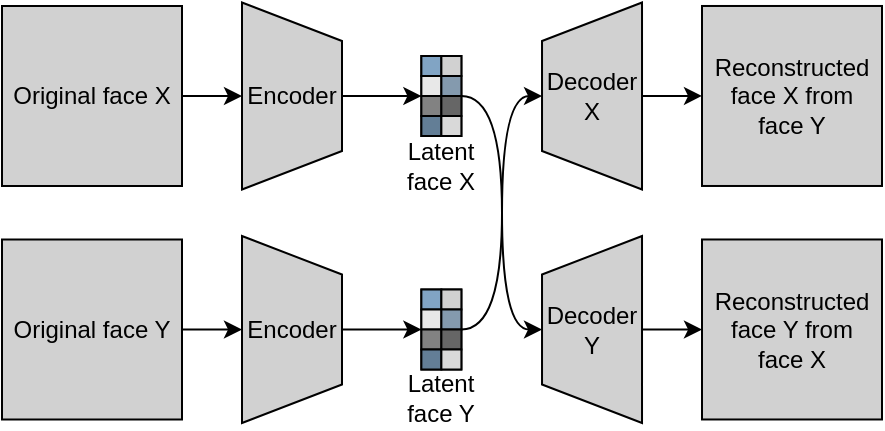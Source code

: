 <mxfile version="12.9.5" type="device"><diagram id="y7gRC29M_PY493ud9Zb6" name="Page-1"><mxGraphModel dx="593" dy="313" grid="1" gridSize="10" guides="1" tooltips="1" connect="1" arrows="1" fold="1" page="1" pageScale="1" pageWidth="827" pageHeight="1169" math="0" shadow="0"><root><mxCell id="0"/><mxCell id="1" parent="0"/><mxCell id="qMYnCC7xkL9lLSI5HF1o-70" style="edgeStyle=orthogonalEdgeStyle;rounded=0;orthogonalLoop=1;jettySize=auto;html=1;exitX=0.5;exitY=0;exitDx=0;exitDy=0;fontSize=12;entryX=0;entryY=0;entryDx=0;entryDy=0;" edge="1" parent="1" source="U1KH_0C5ooZvtmM_2Mrx-11" target="U1KH_0C5ooZvtmM_2Mrx-28"><mxGeometry relative="1" as="geometry"><mxPoint x="430" y="140" as="targetPoint"/></mxGeometry></mxCell><mxCell id="U1KH_0C5ooZvtmM_2Mrx-11" value="" style="verticalLabelPosition=bottom;verticalAlign=top;html=1;shape=trapezoid;perimeter=trapezoidPerimeter;whiteSpace=wrap;size=0.206;arcSize=10;flipV=1;direction=south;fillColor=#D1D1D1;" parent="1" vertex="1"><mxGeometry x="350" y="93.25" width="50" height="93.5" as="geometry"/></mxCell><mxCell id="qMYnCC7xkL9lLSI5HF1o-75" style="edgeStyle=orthogonalEdgeStyle;rounded=0;orthogonalLoop=1;jettySize=auto;html=1;exitX=0.5;exitY=1;exitDx=0;exitDy=0;entryX=0;entryY=0.5;entryDx=0;entryDy=0;fontSize=12;" edge="1" parent="1" source="U1KH_0C5ooZvtmM_2Mrx-17" target="qMYnCC7xkL9lLSI5HF1o-7"><mxGeometry relative="1" as="geometry"/></mxCell><mxCell id="U1KH_0C5ooZvtmM_2Mrx-17" value="" style="verticalLabelPosition=bottom;verticalAlign=top;html=1;shape=trapezoid;perimeter=trapezoidPerimeter;whiteSpace=wrap;size=0.206;arcSize=10;flipV=1;direction=north;fillColor=#D1D1D1;" parent="1" vertex="1"><mxGeometry x="500.01" y="93.25" width="50" height="93.5" as="geometry"/></mxCell><mxCell id="U1KH_0C5ooZvtmM_2Mrx-22" value="" style="rounded=0;whiteSpace=wrap;html=1;" parent="1" vertex="1"><mxGeometry x="439.69" y="120" width="20" height="40" as="geometry"/></mxCell><mxCell id="U1KH_0C5ooZvtmM_2Mrx-24" value="" style="whiteSpace=wrap;html=1;aspect=fixed;fillColor=#81A4C4;" parent="1" vertex="1"><mxGeometry x="439.69" y="120" width="10" height="10" as="geometry"/></mxCell><mxCell id="U1KH_0C5ooZvtmM_2Mrx-25" value="" style="whiteSpace=wrap;html=1;aspect=fixed;fillColor=#D1D1D1;" parent="1" vertex="1"><mxGeometry x="449.69" y="120" width="10" height="10" as="geometry"/></mxCell><mxCell id="U1KH_0C5ooZvtmM_2Mrx-26" value="" style="whiteSpace=wrap;html=1;aspect=fixed;fillColor=#E8E8E8;" parent="1" vertex="1"><mxGeometry x="439.69" y="130" width="10" height="10" as="geometry"/></mxCell><mxCell id="U1KH_0C5ooZvtmM_2Mrx-27" value="" style="whiteSpace=wrap;html=1;aspect=fixed;fillColor=#849AAE;" parent="1" vertex="1"><mxGeometry x="449.69" y="130" width="10" height="10" as="geometry"/></mxCell><mxCell id="U1KH_0C5ooZvtmM_2Mrx-28" value="" style="whiteSpace=wrap;html=1;aspect=fixed;fillColor=#828282;" parent="1" vertex="1"><mxGeometry x="439.69" y="140" width="10" height="10" as="geometry"/></mxCell><mxCell id="qMYnCC7xkL9lLSI5HF1o-97" style="edgeStyle=orthogonalEdgeStyle;curved=1;rounded=0;orthogonalLoop=1;jettySize=auto;html=1;exitX=1;exitY=0;exitDx=0;exitDy=0;fontSize=12;entryX=0.5;entryY=0;entryDx=0;entryDy=0;" edge="1" parent="1" source="U1KH_0C5ooZvtmM_2Mrx-29" target="qMYnCC7xkL9lLSI5HF1o-79"><mxGeometry relative="1" as="geometry"><mxPoint x="490" y="251" as="targetPoint"/><Array as="points"><mxPoint x="480" y="140"/><mxPoint x="480" y="257"/></Array></mxGeometry></mxCell><mxCell id="U1KH_0C5ooZvtmM_2Mrx-29" value="" style="whiteSpace=wrap;html=1;aspect=fixed;fillColor=#666666;" parent="1" vertex="1"><mxGeometry x="449.69" y="140" width="10" height="10" as="geometry"/></mxCell><mxCell id="U1KH_0C5ooZvtmM_2Mrx-30" value="" style="whiteSpace=wrap;html=1;aspect=fixed;fillColor=#637E96;" parent="1" vertex="1"><mxGeometry x="439.69" y="150" width="10" height="10" as="geometry"/></mxCell><mxCell id="U1KH_0C5ooZvtmM_2Mrx-31" value="" style="whiteSpace=wrap;html=1;aspect=fixed;fillColor=#D9D9D9;" parent="1" vertex="1"><mxGeometry x="449.69" y="150" width="10" height="10" as="geometry"/></mxCell><mxCell id="U1KH_0C5ooZvtmM_2Mrx-35" value="Encoder" style="text;html=1;strokeColor=none;fillColor=none;align=center;verticalAlign=middle;whiteSpace=wrap;rounded=0;fontSize=12;" parent="1" vertex="1"><mxGeometry x="350" y="129.99" width="50" height="20" as="geometry"/></mxCell><mxCell id="U1KH_0C5ooZvtmM_2Mrx-36" value="Decoder&lt;br&gt;X" style="text;html=1;strokeColor=none;fillColor=none;align=center;verticalAlign=middle;whiteSpace=wrap;rounded=0;" parent="1" vertex="1"><mxGeometry x="500" y="125" width="50.01" height="30" as="geometry"/></mxCell><mxCell id="qMYnCC7xkL9lLSI5HF1o-72" style="edgeStyle=orthogonalEdgeStyle;rounded=0;orthogonalLoop=1;jettySize=auto;html=1;exitX=1;exitY=0.5;exitDx=0;exitDy=0;entryX=0.5;entryY=1;entryDx=0;entryDy=0;fontSize=12;" edge="1" parent="1" source="qMYnCC7xkL9lLSI5HF1o-1" target="U1KH_0C5ooZvtmM_2Mrx-11"><mxGeometry relative="1" as="geometry"/></mxCell><mxCell id="qMYnCC7xkL9lLSI5HF1o-1" value="Original face X" style="whiteSpace=wrap;html=1;aspect=fixed;fillColor=#D1D1D1;" vertex="1" parent="1"><mxGeometry x="230" y="95" width="90" height="90" as="geometry"/></mxCell><mxCell id="qMYnCC7xkL9lLSI5HF1o-7" value="Reconstructed face X from&lt;br&gt;face Y" style="whiteSpace=wrap;html=1;aspect=fixed;fillColor=#D1D1D1;" vertex="1" parent="1"><mxGeometry x="580.0" y="94.99" width="90" height="90" as="geometry"/></mxCell><mxCell id="qMYnCC7xkL9lLSI5HF1o-28" value="Latent face X" style="text;html=1;strokeColor=none;fillColor=none;align=center;verticalAlign=middle;whiteSpace=wrap;rounded=0;fontSize=12;" vertex="1" parent="1"><mxGeometry x="429.38" y="160" width="40.62" height="29.13" as="geometry"/></mxCell><mxCell id="qMYnCC7xkL9lLSI5HF1o-76" style="edgeStyle=orthogonalEdgeStyle;rounded=0;orthogonalLoop=1;jettySize=auto;html=1;exitX=0.5;exitY=0;exitDx=0;exitDy=0;fontSize=12;entryX=0;entryY=0;entryDx=0;entryDy=0;" edge="1" parent="1" source="qMYnCC7xkL9lLSI5HF1o-77" target="qMYnCC7xkL9lLSI5HF1o-85"><mxGeometry relative="1" as="geometry"><mxPoint x="430" y="256.75" as="targetPoint"/></mxGeometry></mxCell><mxCell id="qMYnCC7xkL9lLSI5HF1o-77" value="" style="verticalLabelPosition=bottom;verticalAlign=top;html=1;shape=trapezoid;perimeter=trapezoidPerimeter;whiteSpace=wrap;size=0.206;arcSize=10;flipV=1;direction=south;fillColor=#D1D1D1;" vertex="1" parent="1"><mxGeometry x="350" y="210" width="50" height="93.5" as="geometry"/></mxCell><mxCell id="qMYnCC7xkL9lLSI5HF1o-78" style="edgeStyle=orthogonalEdgeStyle;rounded=0;orthogonalLoop=1;jettySize=auto;html=1;exitX=0.5;exitY=1;exitDx=0;exitDy=0;entryX=0;entryY=0.5;entryDx=0;entryDy=0;fontSize=12;" edge="1" parent="1" source="qMYnCC7xkL9lLSI5HF1o-79" target="qMYnCC7xkL9lLSI5HF1o-94"><mxGeometry relative="1" as="geometry"/></mxCell><mxCell id="qMYnCC7xkL9lLSI5HF1o-79" value="" style="verticalLabelPosition=bottom;verticalAlign=top;html=1;shape=trapezoid;perimeter=trapezoidPerimeter;whiteSpace=wrap;size=0.206;arcSize=10;flipV=1;direction=north;fillColor=#D1D1D1;" vertex="1" parent="1"><mxGeometry x="500.01" y="210" width="50" height="93.5" as="geometry"/></mxCell><mxCell id="qMYnCC7xkL9lLSI5HF1o-80" value="" style="rounded=0;whiteSpace=wrap;html=1;" vertex="1" parent="1"><mxGeometry x="439.69" y="236.75" width="20" height="40" as="geometry"/></mxCell><mxCell id="qMYnCC7xkL9lLSI5HF1o-81" value="" style="whiteSpace=wrap;html=1;aspect=fixed;fillColor=#81A4C4;" vertex="1" parent="1"><mxGeometry x="439.69" y="236.75" width="10" height="10" as="geometry"/></mxCell><mxCell id="qMYnCC7xkL9lLSI5HF1o-82" value="" style="whiteSpace=wrap;html=1;aspect=fixed;fillColor=#D1D1D1;" vertex="1" parent="1"><mxGeometry x="449.69" y="236.75" width="10" height="10" as="geometry"/></mxCell><mxCell id="qMYnCC7xkL9lLSI5HF1o-83" value="" style="whiteSpace=wrap;html=1;aspect=fixed;fillColor=#E8E8E8;" vertex="1" parent="1"><mxGeometry x="439.69" y="246.75" width="10" height="10" as="geometry"/></mxCell><mxCell id="qMYnCC7xkL9lLSI5HF1o-84" value="" style="whiteSpace=wrap;html=1;aspect=fixed;fillColor=#849AAE;" vertex="1" parent="1"><mxGeometry x="449.69" y="246.75" width="10" height="10" as="geometry"/></mxCell><mxCell id="qMYnCC7xkL9lLSI5HF1o-85" value="" style="whiteSpace=wrap;html=1;aspect=fixed;fillColor=#828282;" vertex="1" parent="1"><mxGeometry x="439.69" y="256.75" width="10" height="10" as="geometry"/></mxCell><mxCell id="qMYnCC7xkL9lLSI5HF1o-96" style="edgeStyle=orthogonalEdgeStyle;rounded=0;orthogonalLoop=1;jettySize=auto;html=1;exitX=1;exitY=0;exitDx=0;exitDy=0;fontSize=12;entryX=0.5;entryY=0;entryDx=0;entryDy=0;curved=1;" edge="1" parent="1" source="qMYnCC7xkL9lLSI5HF1o-87" target="U1KH_0C5ooZvtmM_2Mrx-17"><mxGeometry relative="1" as="geometry"><mxPoint x="490" y="189.442" as="targetPoint"/><Array as="points"><mxPoint x="480" y="257"/><mxPoint x="480" y="140"/></Array></mxGeometry></mxCell><mxCell id="qMYnCC7xkL9lLSI5HF1o-87" value="" style="whiteSpace=wrap;html=1;aspect=fixed;fillColor=#666666;" vertex="1" parent="1"><mxGeometry x="449.69" y="256.75" width="10" height="10" as="geometry"/></mxCell><mxCell id="qMYnCC7xkL9lLSI5HF1o-88" value="" style="whiteSpace=wrap;html=1;aspect=fixed;fillColor=#637E96;" vertex="1" parent="1"><mxGeometry x="439.69" y="266.75" width="10" height="10" as="geometry"/></mxCell><mxCell id="qMYnCC7xkL9lLSI5HF1o-89" value="" style="whiteSpace=wrap;html=1;aspect=fixed;fillColor=#D9D9D9;" vertex="1" parent="1"><mxGeometry x="449.69" y="266.75" width="10" height="10" as="geometry"/></mxCell><mxCell id="qMYnCC7xkL9lLSI5HF1o-90" value="Encoder" style="text;html=1;strokeColor=none;fillColor=none;align=center;verticalAlign=middle;whiteSpace=wrap;rounded=0;fontSize=12;" vertex="1" parent="1"><mxGeometry x="350" y="246.74" width="50" height="20" as="geometry"/></mxCell><mxCell id="qMYnCC7xkL9lLSI5HF1o-91" value="Decoder&lt;br&gt;Y" style="text;html=1;strokeColor=none;fillColor=none;align=center;verticalAlign=middle;whiteSpace=wrap;rounded=0;" vertex="1" parent="1"><mxGeometry x="500" y="241.75" width="50.01" height="30" as="geometry"/></mxCell><mxCell id="qMYnCC7xkL9lLSI5HF1o-92" style="edgeStyle=orthogonalEdgeStyle;rounded=0;orthogonalLoop=1;jettySize=auto;html=1;exitX=1;exitY=0.5;exitDx=0;exitDy=0;entryX=0.5;entryY=1;entryDx=0;entryDy=0;fontSize=12;" edge="1" parent="1" source="qMYnCC7xkL9lLSI5HF1o-93" target="qMYnCC7xkL9lLSI5HF1o-77"><mxGeometry relative="1" as="geometry"/></mxCell><mxCell id="qMYnCC7xkL9lLSI5HF1o-93" value="Original face Y" style="whiteSpace=wrap;html=1;aspect=fixed;fillColor=#D1D1D1;" vertex="1" parent="1"><mxGeometry x="230" y="211.75" width="90" height="90" as="geometry"/></mxCell><mxCell id="qMYnCC7xkL9lLSI5HF1o-94" value="Reconstructed face Y from&lt;br&gt;face X" style="whiteSpace=wrap;html=1;aspect=fixed;fillColor=#D1D1D1;" vertex="1" parent="1"><mxGeometry x="580.0" y="211.74" width="90" height="90" as="geometry"/></mxCell><mxCell id="qMYnCC7xkL9lLSI5HF1o-95" value="Latent face Y" style="text;html=1;strokeColor=none;fillColor=none;align=center;verticalAlign=middle;whiteSpace=wrap;rounded=0;fontSize=12;" vertex="1" parent="1"><mxGeometry x="429.38" y="276.75" width="40.62" height="29.13" as="geometry"/></mxCell></root></mxGraphModel></diagram></mxfile>